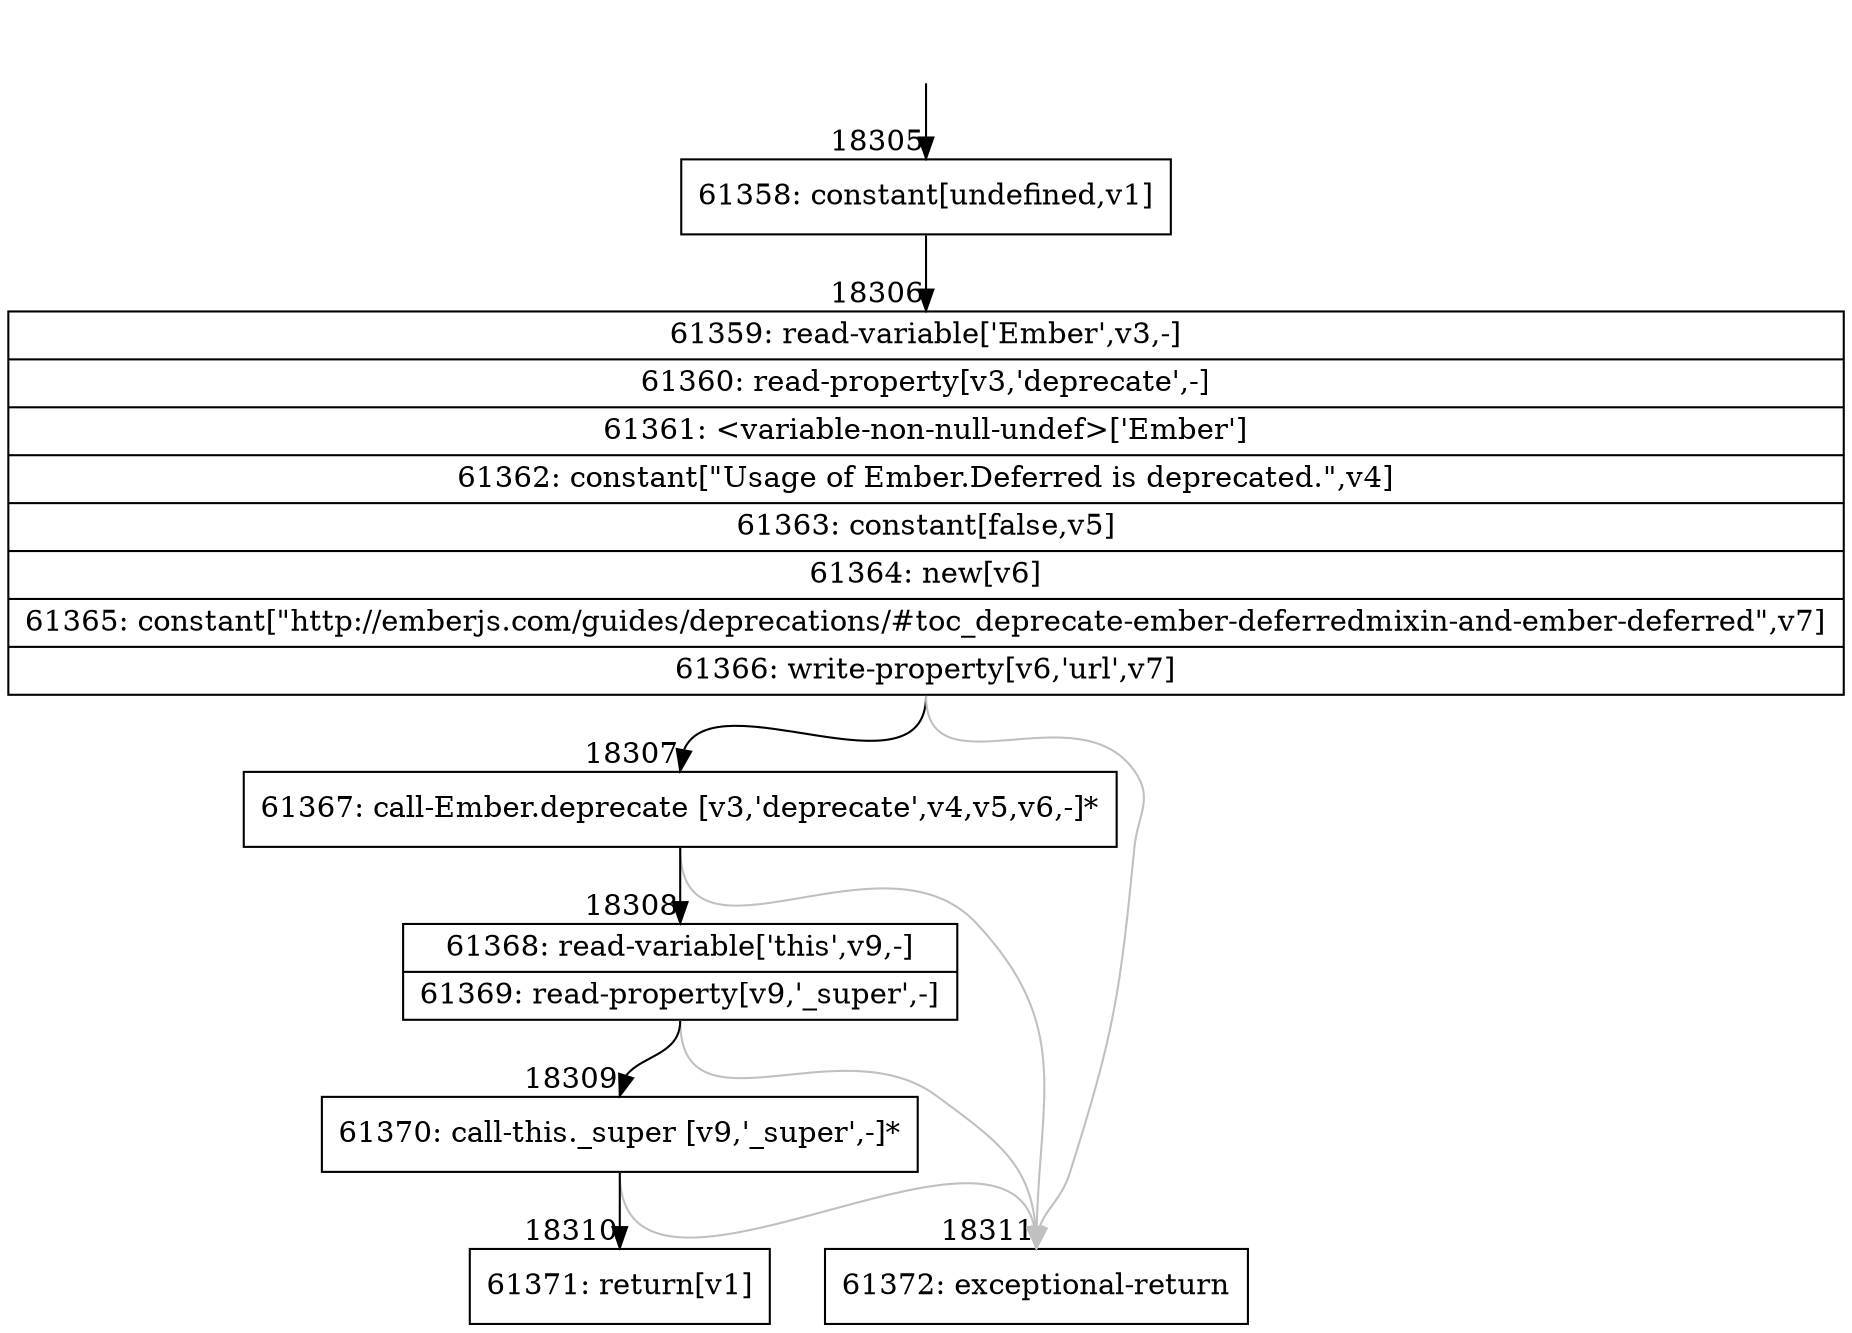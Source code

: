 digraph {
rankdir="TD"
BB_entry1575[shape=none,label=""];
BB_entry1575 -> BB18305 [tailport=s, headport=n, headlabel="    18305"]
BB18305 [shape=record label="{61358: constant[undefined,v1]}" ] 
BB18305 -> BB18306 [tailport=s, headport=n, headlabel="      18306"]
BB18306 [shape=record label="{61359: read-variable['Ember',v3,-]|61360: read-property[v3,'deprecate',-]|61361: \<variable-non-null-undef\>['Ember']|61362: constant[\"Usage of Ember.Deferred is deprecated.\",v4]|61363: constant[false,v5]|61364: new[v6]|61365: constant[\"http://emberjs.com/guides/deprecations/#toc_deprecate-ember-deferredmixin-and-ember-deferred\",v7]|61366: write-property[v6,'url',v7]}" ] 
BB18306 -> BB18307 [tailport=s, headport=n, headlabel="      18307"]
BB18306 -> BB18311 [tailport=s, headport=n, color=gray, headlabel="      18311"]
BB18307 [shape=record label="{61367: call-Ember.deprecate [v3,'deprecate',v4,v5,v6,-]*}" ] 
BB18307 -> BB18308 [tailport=s, headport=n, headlabel="      18308"]
BB18307 -> BB18311 [tailport=s, headport=n, color=gray]
BB18308 [shape=record label="{61368: read-variable['this',v9,-]|61369: read-property[v9,'_super',-]}" ] 
BB18308 -> BB18309 [tailport=s, headport=n, headlabel="      18309"]
BB18308 -> BB18311 [tailport=s, headport=n, color=gray]
BB18309 [shape=record label="{61370: call-this._super [v9,'_super',-]*}" ] 
BB18309 -> BB18310 [tailport=s, headport=n, headlabel="      18310"]
BB18309 -> BB18311 [tailport=s, headport=n, color=gray]
BB18310 [shape=record label="{61371: return[v1]}" ] 
BB18311 [shape=record label="{61372: exceptional-return}" ] 
//#$~ 34469
}
